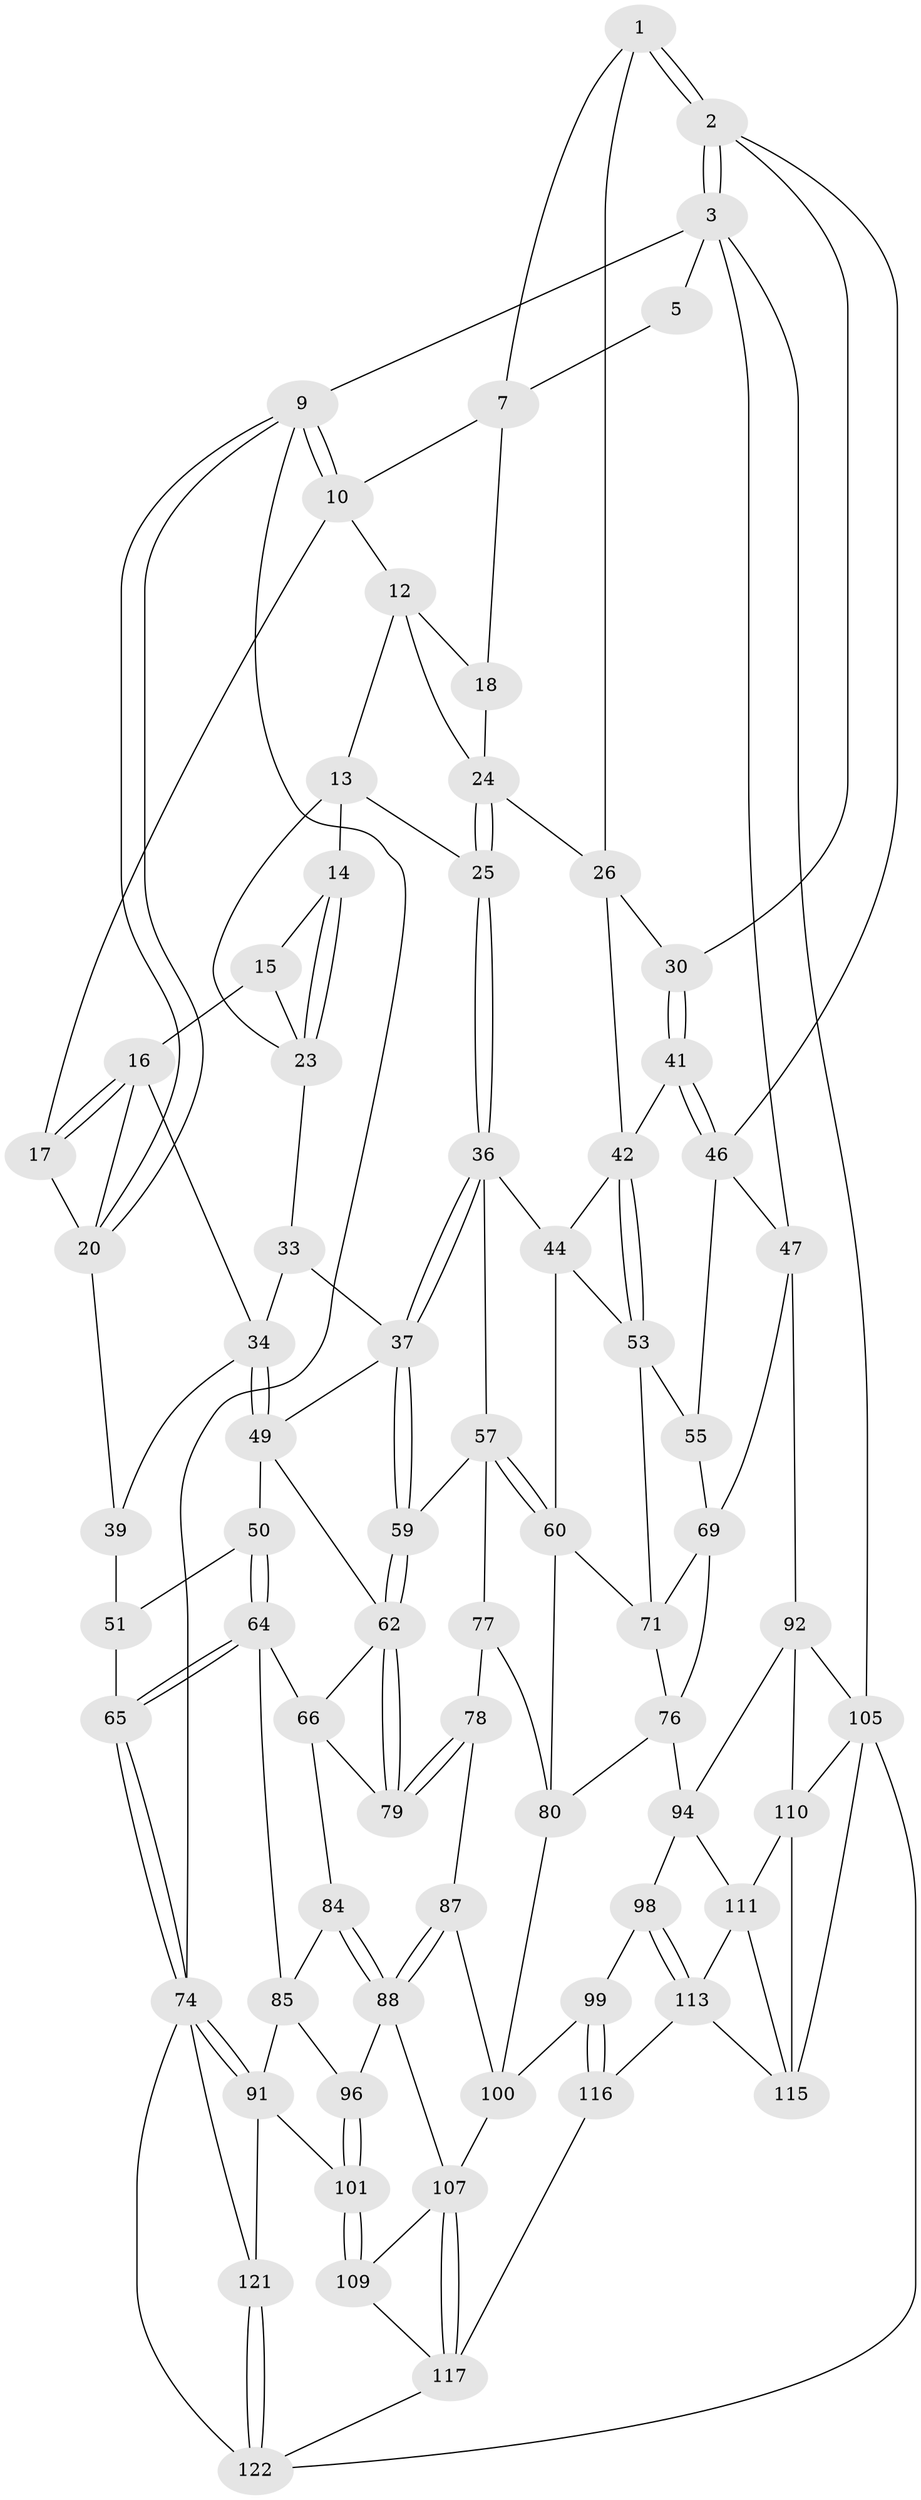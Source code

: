// Generated by graph-tools (version 1.1) at 2025/52/02/27/25 19:52:36]
// undirected, 73 vertices, 163 edges
graph export_dot {
graph [start="1"]
  node [color=gray90,style=filled];
  1 [pos="+0.912067132794484+0",super="+6"];
  2 [pos="+1+0.16191351237127213",super="+29"];
  3 [pos="+1+0.18840437493942555",super="+4"];
  5 [pos="+0.8611047276020877+0"];
  7 [pos="+0.7813279158693713+0.0848372825044979",super="+8"];
  9 [pos="+0+0"];
  10 [pos="+0.4300007807323915+0",super="+11"];
  12 [pos="+0.553826918287338+0",super="+19"];
  13 [pos="+0.5306962508573967+0.053806783914668574",super="+22"];
  14 [pos="+0.5024447687960908+0.08870153137891283"];
  15 [pos="+0.3889758061203071+0.14663010628291853"];
  16 [pos="+0.33971070465561265+0.11069273831998892",super="+31"];
  17 [pos="+0.3661602243789765+0"];
  18 [pos="+0.75658789052546+0.11002333965713029"];
  20 [pos="+0+0",super="+21"];
  23 [pos="+0.4731154428165106+0.18377696950421768",super="+32"];
  24 [pos="+0.6419905453914833+0.19572254048557347",super="+28"];
  25 [pos="+0.5939948426341554+0.23452422737616796"];
  26 [pos="+0.9032810730750048+0.15671894581229812",super="+27"];
  30 [pos="+0.9661516927333677+0.1668722512792693"];
  33 [pos="+0.4255535965412401+0.22412846775777737"];
  34 [pos="+0.29677574400962337+0.2787226268694261",super="+35"];
  36 [pos="+0.5793871602418569+0.3078432315264505",super="+45"];
  37 [pos="+0.5022899747915885+0.33720439377586936",super="+38"];
  39 [pos="+0.1633819327465716+0.2994445190194094",super="+40"];
  41 [pos="+0.8594506758976843+0.31988439873690794"];
  42 [pos="+0.8225001071931829+0.3144634256937537",super="+43"];
  44 [pos="+0.6992629526308586+0.33751608513716846",super="+54"];
  46 [pos="+0.9116770767284162+0.35133050426364254",super="+48"];
  47 [pos="+1+0.5238430223541909",super="+68"];
  49 [pos="+0.343097023082941+0.3789059718148264",super="+52"];
  50 [pos="+0.15610282213505586+0.3661079103844328"];
  51 [pos="+0.15140515395866266+0.35364179654797034",super="+61"];
  53 [pos="+0.802580307598692+0.4334188054111081",super="+56"];
  55 [pos="+0.8777676703184468+0.42946300422436634"];
  57 [pos="+0.6425848523092813+0.4807274215014786",super="+58"];
  59 [pos="+0.5063115597897361+0.44811869010039806"];
  60 [pos="+0.6942583004995914+0.5052760074428658",super="+73"];
  62 [pos="+0.4593187907044156+0.5061043900103592",super="+63"];
  64 [pos="+0.1786935494692179+0.5316248733108659",super="+67"];
  65 [pos="+0+0.44180972471315405"];
  66 [pos="+0.28186247684611615+0.4825052582505873",super="+83"];
  69 [pos="+0.9373160066836405+0.591662325714957",super="+70"];
  71 [pos="+0.8206577321042867+0.4572456241701842",super="+72"];
  74 [pos="+0+0.7275205200996437",super="+75"];
  76 [pos="+0.8989502822015176+0.6031656535564355",super="+89"];
  77 [pos="+0.6107023726903644+0.4976638398099287",super="+82"];
  78 [pos="+0.48020235611097395+0.558994551109153",super="+86"];
  79 [pos="+0.45580494638620983+0.5280833846245003"];
  80 [pos="+0.7078716687692336+0.6406297009358604",super="+81"];
  84 [pos="+0.3505405857879171+0.6446902183705001"];
  85 [pos="+0.189975460992634+0.6180922497174961",super="+90"];
  87 [pos="+0.4576225407321157+0.7303188935167455"];
  88 [pos="+0.43395572835659507+0.7277418598668067",super="+95"];
  91 [pos="+0.06999099383862528+0.6957326093508931",super="+103"];
  92 [pos="+1+0.6567218751056628",super="+93"];
  94 [pos="+0.8092313740848716+0.7351800377302627",super="+97"];
  96 [pos="+0.2067226424699015+0.7597587028435229"];
  98 [pos="+0.7186771421226664+0.8682638846904758"];
  99 [pos="+0.6508585162463878+0.8555850491039958"];
  100 [pos="+0.6457760527694938+0.8514086371441928",super="+104"];
  101 [pos="+0.19447248274136453+0.8360130726729689",super="+102"];
  105 [pos="+1+1",super="+106"];
  107 [pos="+0.46047346454272053+0.9143173855823179",super="+108"];
  109 [pos="+0.2873348707195502+0.917470366596919",super="+118"];
  110 [pos="+0.9215250948354534+0.8703721722402749",super="+114"];
  111 [pos="+0.8986638954523761+0.8745272991486401",super="+112"];
  113 [pos="+0.7413906306822773+0.9117554236891998",super="+119"];
  115 [pos="+0.8560625640188173+0.9643993976303868",super="+123"];
  116 [pos="+0.49077152917740086+1"];
  117 [pos="+0.4797506269443675+1",super="+120"];
  121 [pos="+0.07830884090810267+0.9128014850670075"];
  122 [pos="+0.14998676349254803+1"];
  1 -- 2;
  1 -- 2;
  1 -- 26;
  1 -- 7;
  2 -- 3;
  2 -- 3;
  2 -- 46;
  2 -- 30;
  3 -- 47;
  3 -- 9;
  3 -- 5;
  3 -- 105;
  5 -- 7;
  7 -- 18;
  7 -- 10;
  9 -- 10;
  9 -- 10;
  9 -- 20;
  9 -- 20;
  9 -- 74;
  10 -- 17;
  10 -- 12;
  12 -- 13;
  12 -- 24;
  12 -- 18;
  13 -- 14;
  13 -- 25;
  13 -- 23;
  14 -- 15;
  14 -- 23;
  14 -- 23;
  15 -- 16;
  15 -- 23;
  16 -- 17;
  16 -- 17;
  16 -- 20;
  16 -- 34;
  17 -- 20;
  18 -- 24;
  20 -- 39;
  23 -- 33;
  24 -- 25;
  24 -- 25;
  24 -- 26;
  25 -- 36;
  25 -- 36;
  26 -- 30;
  26 -- 42;
  30 -- 41;
  30 -- 41;
  33 -- 34;
  33 -- 37;
  34 -- 49;
  34 -- 49;
  34 -- 39;
  36 -- 37;
  36 -- 37;
  36 -- 57;
  36 -- 44;
  37 -- 59;
  37 -- 59;
  37 -- 49;
  39 -- 51 [weight=2];
  41 -- 42;
  41 -- 46;
  41 -- 46;
  42 -- 53;
  42 -- 53;
  42 -- 44;
  44 -- 53;
  44 -- 60;
  46 -- 55;
  46 -- 47;
  47 -- 92;
  47 -- 69;
  49 -- 50;
  49 -- 62;
  50 -- 51;
  50 -- 64;
  50 -- 64;
  51 -- 65;
  53 -- 71;
  53 -- 55;
  55 -- 69;
  57 -- 60;
  57 -- 60;
  57 -- 59;
  57 -- 77;
  59 -- 62;
  59 -- 62;
  60 -- 80;
  60 -- 71;
  62 -- 79;
  62 -- 79;
  62 -- 66;
  64 -- 65;
  64 -- 65;
  64 -- 66;
  64 -- 85;
  65 -- 74;
  65 -- 74;
  66 -- 84;
  66 -- 79;
  69 -- 76;
  69 -- 71;
  71 -- 76;
  74 -- 91;
  74 -- 91;
  74 -- 121;
  74 -- 122;
  76 -- 80;
  76 -- 94;
  77 -- 78 [weight=2];
  77 -- 80;
  78 -- 79;
  78 -- 79;
  78 -- 87;
  80 -- 100;
  84 -- 85;
  84 -- 88;
  84 -- 88;
  85 -- 96;
  85 -- 91;
  87 -- 88;
  87 -- 88;
  87 -- 100;
  88 -- 107;
  88 -- 96;
  91 -- 121;
  91 -- 101;
  92 -- 94;
  92 -- 110;
  92 -- 105;
  94 -- 98;
  94 -- 111;
  96 -- 101;
  96 -- 101;
  98 -- 99;
  98 -- 113;
  98 -- 113;
  99 -- 100;
  99 -- 116;
  99 -- 116;
  100 -- 107;
  101 -- 109 [weight=2];
  101 -- 109;
  105 -- 122;
  105 -- 115;
  105 -- 110;
  107 -- 117;
  107 -- 117;
  107 -- 109;
  109 -- 117;
  110 -- 111;
  110 -- 115;
  111 -- 113;
  111 -- 115;
  113 -- 115;
  113 -- 116;
  116 -- 117;
  117 -- 122;
  121 -- 122;
  121 -- 122;
}

